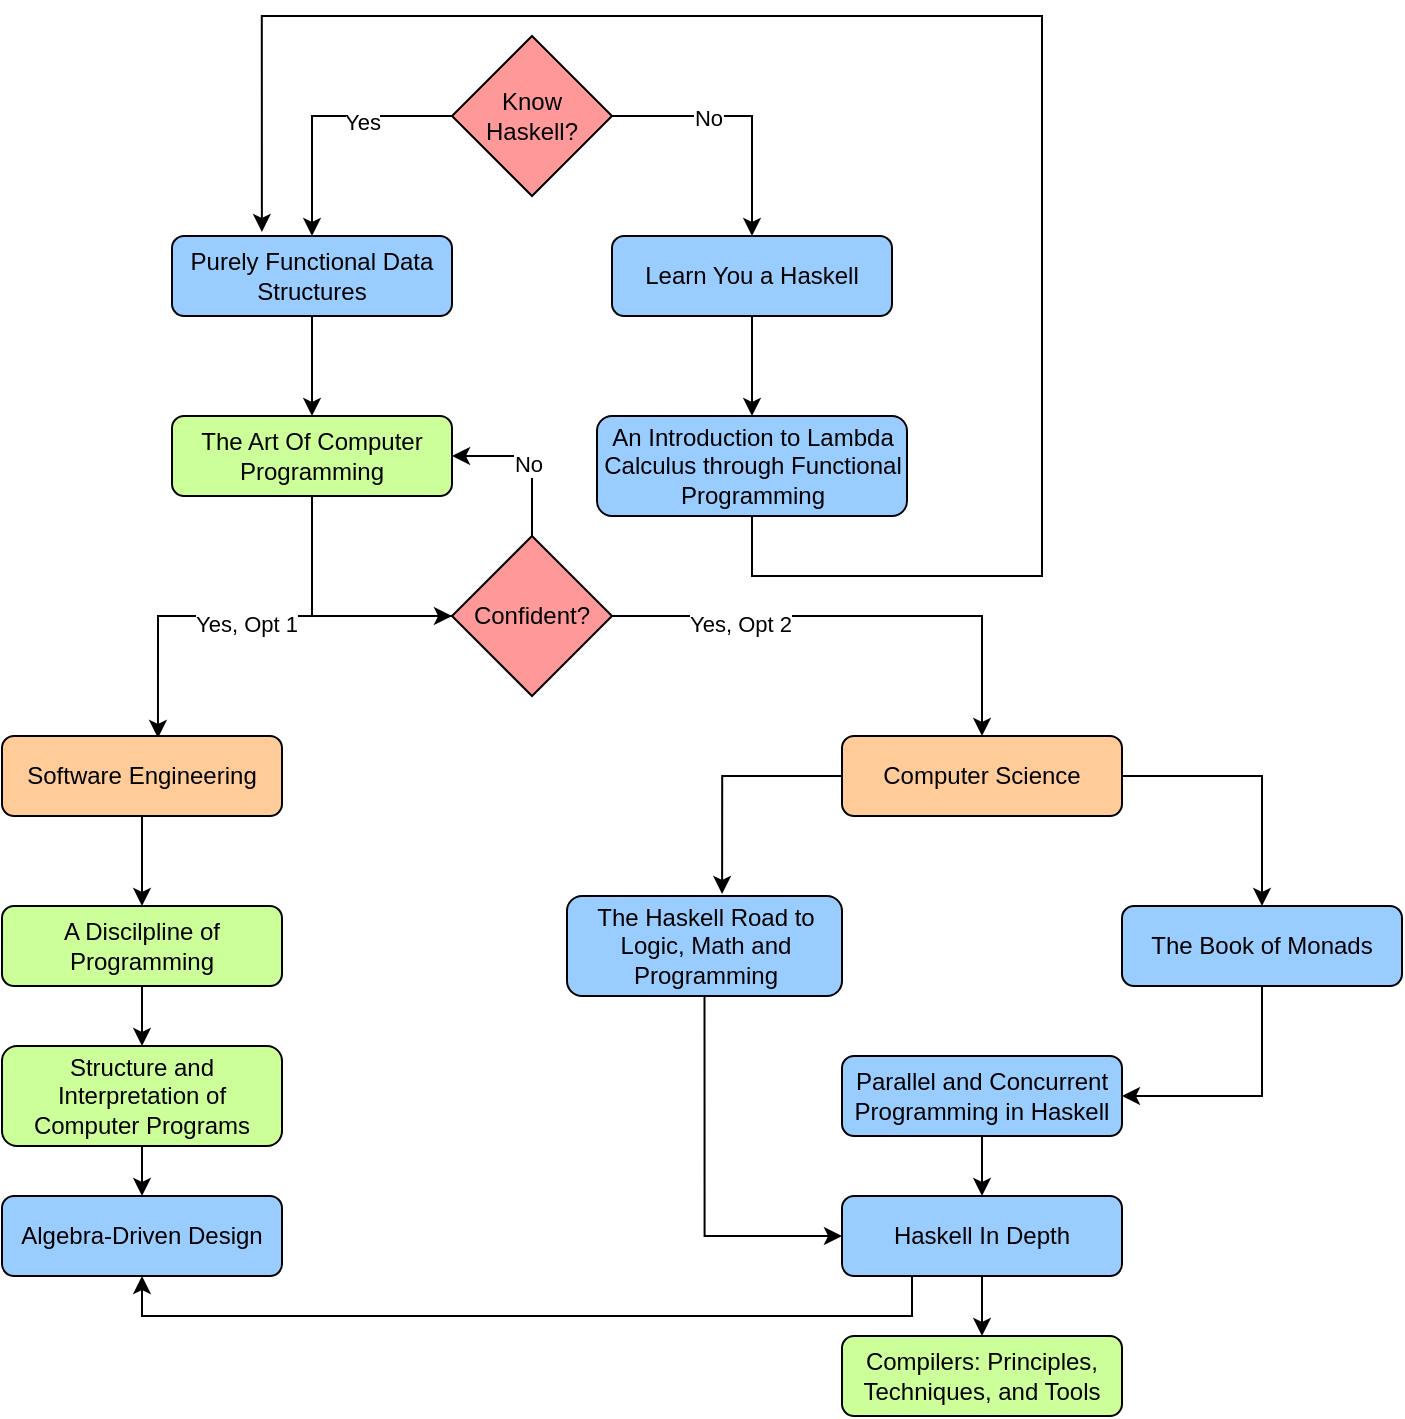 <mxfile version="17.1.3" type="github">
  <diagram id="66MhKsm92HfvM-QHQX7i" name="Page-1">
    <mxGraphModel dx="1621" dy="788" grid="1" gridSize="10" guides="1" tooltips="1" connect="1" arrows="1" fold="1" page="1" pageScale="1" pageWidth="850" pageHeight="1100" math="0" shadow="0">
      <root>
        <mxCell id="0" />
        <mxCell id="1" parent="0" />
        <mxCell id="ehSIUehwhr6paIZZ0BVh-21" style="edgeStyle=orthogonalEdgeStyle;rounded=0;orthogonalLoop=1;jettySize=auto;html=1;exitX=0;exitY=0.5;exitDx=0;exitDy=0;entryX=0.5;entryY=0;entryDx=0;entryDy=0;" parent="1" source="ehSIUehwhr6paIZZ0BVh-1" target="ehSIUehwhr6paIZZ0BVh-2" edge="1">
          <mxGeometry relative="1" as="geometry" />
        </mxCell>
        <mxCell id="ehSIUehwhr6paIZZ0BVh-23" value="Yes" style="edgeLabel;html=1;align=center;verticalAlign=middle;resizable=0;points=[];" parent="ehSIUehwhr6paIZZ0BVh-21" vertex="1" connectable="0">
          <mxGeometry x="-0.308" y="3" relative="1" as="geometry">
            <mxPoint as="offset" />
          </mxGeometry>
        </mxCell>
        <mxCell id="ehSIUehwhr6paIZZ0BVh-22" style="edgeStyle=orthogonalEdgeStyle;rounded=0;orthogonalLoop=1;jettySize=auto;html=1;exitX=1;exitY=0.5;exitDx=0;exitDy=0;entryX=0.5;entryY=0;entryDx=0;entryDy=0;" parent="1" source="ehSIUehwhr6paIZZ0BVh-1" target="ehSIUehwhr6paIZZ0BVh-5" edge="1">
          <mxGeometry relative="1" as="geometry" />
        </mxCell>
        <mxCell id="ehSIUehwhr6paIZZ0BVh-26" value="No" style="edgeLabel;html=1;align=center;verticalAlign=middle;resizable=0;points=[];" parent="ehSIUehwhr6paIZZ0BVh-22" vertex="1" connectable="0">
          <mxGeometry x="-0.262" y="-1" relative="1" as="geometry">
            <mxPoint as="offset" />
          </mxGeometry>
        </mxCell>
        <mxCell id="ehSIUehwhr6paIZZ0BVh-1" value="Know Haskell?" style="rhombus;whiteSpace=wrap;html=1;fillColor=#FF9999;" parent="1" vertex="1">
          <mxGeometry x="805" y="20" width="80" height="80" as="geometry" />
        </mxCell>
        <mxCell id="ehSIUehwhr6paIZZ0BVh-27" style="edgeStyle=orthogonalEdgeStyle;rounded=0;orthogonalLoop=1;jettySize=auto;html=1;exitX=0.5;exitY=1;exitDx=0;exitDy=0;entryX=0.5;entryY=0;entryDx=0;entryDy=0;" parent="1" source="ehSIUehwhr6paIZZ0BVh-2" target="ehSIUehwhr6paIZZ0BVh-6" edge="1">
          <mxGeometry relative="1" as="geometry" />
        </mxCell>
        <mxCell id="ehSIUehwhr6paIZZ0BVh-2" value="Purely Functional Data Structures" style="rounded=1;whiteSpace=wrap;html=1;fillColor=#99CCFF;" parent="1" vertex="1">
          <mxGeometry x="665" y="120" width="140" height="40" as="geometry" />
        </mxCell>
        <mxCell id="ehSIUehwhr6paIZZ0BVh-31" style="edgeStyle=orthogonalEdgeStyle;rounded=0;orthogonalLoop=1;jettySize=auto;html=1;exitX=0.5;exitY=1;exitDx=0;exitDy=0;entryX=0.321;entryY=-0.05;entryDx=0;entryDy=0;entryPerimeter=0;" parent="1" source="ehSIUehwhr6paIZZ0BVh-4" target="ehSIUehwhr6paIZZ0BVh-2" edge="1">
          <mxGeometry relative="1" as="geometry">
            <Array as="points">
              <mxPoint x="955" y="290" />
              <mxPoint x="1100" y="290" />
              <mxPoint x="1100" y="10" />
              <mxPoint x="710" y="10" />
            </Array>
          </mxGeometry>
        </mxCell>
        <mxCell id="ehSIUehwhr6paIZZ0BVh-4" value="An Introduction to Lambda Calculus through Functional Programming " style="rounded=1;whiteSpace=wrap;html=1;fillColor=#99CCFF;" parent="1" vertex="1">
          <mxGeometry x="877.5" y="210" width="155" height="50" as="geometry" />
        </mxCell>
        <mxCell id="ehSIUehwhr6paIZZ0BVh-28" style="edgeStyle=orthogonalEdgeStyle;rounded=0;orthogonalLoop=1;jettySize=auto;html=1;exitX=0.5;exitY=1;exitDx=0;exitDy=0;entryX=0.5;entryY=0;entryDx=0;entryDy=0;" parent="1" source="ehSIUehwhr6paIZZ0BVh-5" target="ehSIUehwhr6paIZZ0BVh-4" edge="1">
          <mxGeometry relative="1" as="geometry" />
        </mxCell>
        <mxCell id="ehSIUehwhr6paIZZ0BVh-5" value="Learn You a Haskell" style="rounded=1;whiteSpace=wrap;html=1;fillColor=#99CCFF;" parent="1" vertex="1">
          <mxGeometry x="885" y="120" width="140" height="40" as="geometry" />
        </mxCell>
        <mxCell id="ehSIUehwhr6paIZZ0BVh-29" style="edgeStyle=orthogonalEdgeStyle;rounded=0;orthogonalLoop=1;jettySize=auto;html=1;exitX=0.5;exitY=1;exitDx=0;exitDy=0;entryX=0;entryY=0.5;entryDx=0;entryDy=0;" parent="1" source="ehSIUehwhr6paIZZ0BVh-6" target="ehSIUehwhr6paIZZ0BVh-7" edge="1">
          <mxGeometry relative="1" as="geometry" />
        </mxCell>
        <mxCell id="ehSIUehwhr6paIZZ0BVh-6" value="The Art Of Computer Programming" style="rounded=1;whiteSpace=wrap;html=1;fillColor=#CCFF99;" parent="1" vertex="1">
          <mxGeometry x="665" y="210" width="140" height="40" as="geometry" />
        </mxCell>
        <mxCell id="ehSIUehwhr6paIZZ0BVh-32" style="edgeStyle=orthogonalEdgeStyle;rounded=0;orthogonalLoop=1;jettySize=auto;html=1;exitX=0;exitY=0.5;exitDx=0;exitDy=0;entryX=0.557;entryY=0.025;entryDx=0;entryDy=0;entryPerimeter=0;" parent="1" source="ehSIUehwhr6paIZZ0BVh-7" target="ehSIUehwhr6paIZZ0BVh-10" edge="1">
          <mxGeometry relative="1" as="geometry" />
        </mxCell>
        <mxCell id="ehSIUehwhr6paIZZ0BVh-34" value="Yes, Opt 1" style="edgeLabel;html=1;align=center;verticalAlign=middle;resizable=0;points=[];" parent="ehSIUehwhr6paIZZ0BVh-32" vertex="1" connectable="0">
          <mxGeometry x="-0.01" y="4" relative="1" as="geometry">
            <mxPoint as="offset" />
          </mxGeometry>
        </mxCell>
        <mxCell id="ehSIUehwhr6paIZZ0BVh-33" style="edgeStyle=orthogonalEdgeStyle;rounded=0;orthogonalLoop=1;jettySize=auto;html=1;exitX=1;exitY=0.5;exitDx=0;exitDy=0;entryX=0.5;entryY=0;entryDx=0;entryDy=0;" parent="1" source="ehSIUehwhr6paIZZ0BVh-7" target="ehSIUehwhr6paIZZ0BVh-11" edge="1">
          <mxGeometry relative="1" as="geometry" />
        </mxCell>
        <mxCell id="ehSIUehwhr6paIZZ0BVh-35" value="Yes, Opt 2" style="edgeLabel;html=1;align=center;verticalAlign=middle;resizable=0;points=[];" parent="ehSIUehwhr6paIZZ0BVh-33" vertex="1" connectable="0">
          <mxGeometry x="-0.478" y="-4" relative="1" as="geometry">
            <mxPoint as="offset" />
          </mxGeometry>
        </mxCell>
        <mxCell id="ehSIUehwhr6paIZZ0BVh-36" style="edgeStyle=orthogonalEdgeStyle;rounded=0;orthogonalLoop=1;jettySize=auto;html=1;exitX=0.5;exitY=0;exitDx=0;exitDy=0;entryX=1;entryY=0.5;entryDx=0;entryDy=0;" parent="1" source="ehSIUehwhr6paIZZ0BVh-7" target="ehSIUehwhr6paIZZ0BVh-6" edge="1">
          <mxGeometry relative="1" as="geometry">
            <Array as="points">
              <mxPoint x="845" y="230" />
            </Array>
          </mxGeometry>
        </mxCell>
        <mxCell id="ehSIUehwhr6paIZZ0BVh-40" value="No" style="edgeLabel;html=1;align=center;verticalAlign=middle;resizable=0;points=[];" parent="ehSIUehwhr6paIZZ0BVh-36" vertex="1" connectable="0">
          <mxGeometry x="-0.1" y="2" relative="1" as="geometry">
            <mxPoint as="offset" />
          </mxGeometry>
        </mxCell>
        <mxCell id="ehSIUehwhr6paIZZ0BVh-7" value="Confident?" style="rhombus;whiteSpace=wrap;html=1;fillColor=#FF9999;" parent="1" vertex="1">
          <mxGeometry x="805" y="270" width="80" height="80" as="geometry" />
        </mxCell>
        <mxCell id="dE8sYhg9LEZOt8An-8ZS-4" style="edgeStyle=orthogonalEdgeStyle;rounded=0;orthogonalLoop=1;jettySize=auto;html=1;exitX=0.5;exitY=1;exitDx=0;exitDy=0;entryX=0.5;entryY=0;entryDx=0;entryDy=0;" edge="1" parent="1" source="ehSIUehwhr6paIZZ0BVh-10" target="dE8sYhg9LEZOt8An-8ZS-3">
          <mxGeometry relative="1" as="geometry" />
        </mxCell>
        <mxCell id="ehSIUehwhr6paIZZ0BVh-10" value="Software Engineering" style="rounded=1;whiteSpace=wrap;html=1;fillColor=#FFCC99;" parent="1" vertex="1">
          <mxGeometry x="580" y="370" width="140" height="40" as="geometry" />
        </mxCell>
        <mxCell id="ehSIUehwhr6paIZZ0BVh-42" style="edgeStyle=orthogonalEdgeStyle;rounded=0;orthogonalLoop=1;jettySize=auto;html=1;exitX=0;exitY=0.5;exitDx=0;exitDy=0;entryX=0.564;entryY=-0.02;entryDx=0;entryDy=0;entryPerimeter=0;" parent="1" source="ehSIUehwhr6paIZZ0BVh-11" target="ehSIUehwhr6paIZZ0BVh-12" edge="1">
          <mxGeometry relative="1" as="geometry" />
        </mxCell>
        <mxCell id="ehSIUehwhr6paIZZ0BVh-43" style="edgeStyle=orthogonalEdgeStyle;rounded=0;orthogonalLoop=1;jettySize=auto;html=1;exitX=1;exitY=0.5;exitDx=0;exitDy=0;entryX=0.5;entryY=0;entryDx=0;entryDy=0;" parent="1" source="ehSIUehwhr6paIZZ0BVh-11" target="ehSIUehwhr6paIZZ0BVh-17" edge="1">
          <mxGeometry relative="1" as="geometry" />
        </mxCell>
        <mxCell id="ehSIUehwhr6paIZZ0BVh-11" value="Computer Science" style="rounded=1;whiteSpace=wrap;html=1;fillColor=#FFCC99;" parent="1" vertex="1">
          <mxGeometry x="1000" y="370" width="140" height="40" as="geometry" />
        </mxCell>
        <mxCell id="ehSIUehwhr6paIZZ0BVh-47" style="edgeStyle=orthogonalEdgeStyle;rounded=0;orthogonalLoop=1;jettySize=auto;html=1;exitX=0.5;exitY=1;exitDx=0;exitDy=0;entryX=0;entryY=0.5;entryDx=0;entryDy=0;" parent="1" source="ehSIUehwhr6paIZZ0BVh-12" target="ehSIUehwhr6paIZZ0BVh-18" edge="1">
          <mxGeometry relative="1" as="geometry" />
        </mxCell>
        <mxCell id="ehSIUehwhr6paIZZ0BVh-12" value="The Haskell Road to Logic, Math and Programming" style="rounded=1;whiteSpace=wrap;html=1;fillColor=#99CCFF;" parent="1" vertex="1">
          <mxGeometry x="862.5" y="450" width="137.5" height="50" as="geometry" />
        </mxCell>
        <mxCell id="ehSIUehwhr6paIZZ0BVh-13" value="Algebra-Driven Design" style="rounded=1;whiteSpace=wrap;html=1;fillColor=#99CCFF;" parent="1" vertex="1">
          <mxGeometry x="580" y="600" width="140" height="40" as="geometry" />
        </mxCell>
        <mxCell id="dE8sYhg9LEZOt8An-8ZS-6" style="edgeStyle=orthogonalEdgeStyle;rounded=0;orthogonalLoop=1;jettySize=auto;html=1;exitX=0.5;exitY=1;exitDx=0;exitDy=0;entryX=0.5;entryY=0;entryDx=0;entryDy=0;" edge="1" parent="1" source="ehSIUehwhr6paIZZ0BVh-14" target="ehSIUehwhr6paIZZ0BVh-13">
          <mxGeometry relative="1" as="geometry" />
        </mxCell>
        <mxCell id="ehSIUehwhr6paIZZ0BVh-14" value="Structure and Interpretation of Computer Programs" style="rounded=1;whiteSpace=wrap;html=1;fillColor=#CCFF99;" parent="1" vertex="1">
          <mxGeometry x="580" y="525" width="140" height="50" as="geometry" />
        </mxCell>
        <mxCell id="ehSIUehwhr6paIZZ0BVh-49" style="edgeStyle=orthogonalEdgeStyle;rounded=0;orthogonalLoop=1;jettySize=auto;html=1;exitX=0.5;exitY=1;exitDx=0;exitDy=0;entryX=0.5;entryY=0;entryDx=0;entryDy=0;" parent="1" source="ehSIUehwhr6paIZZ0BVh-15" target="ehSIUehwhr6paIZZ0BVh-18" edge="1">
          <mxGeometry relative="1" as="geometry" />
        </mxCell>
        <mxCell id="ehSIUehwhr6paIZZ0BVh-15" value="Parallel and Concurrent Programming in Haskell" style="rounded=1;whiteSpace=wrap;html=1;fillColor=#99CCFF;" parent="1" vertex="1">
          <mxGeometry x="1000" y="530" width="140" height="40" as="geometry" />
        </mxCell>
        <mxCell id="ehSIUehwhr6paIZZ0BVh-16" value="Compilers: Principles, Techniques, and Tools" style="rounded=1;whiteSpace=wrap;html=1;fillColor=#CCFF99;" parent="1" vertex="1">
          <mxGeometry x="1000" y="670" width="140" height="40" as="geometry" />
        </mxCell>
        <mxCell id="ehSIUehwhr6paIZZ0BVh-46" style="edgeStyle=orthogonalEdgeStyle;rounded=0;orthogonalLoop=1;jettySize=auto;html=1;exitX=0.5;exitY=1;exitDx=0;exitDy=0;entryX=1;entryY=0.5;entryDx=0;entryDy=0;" parent="1" source="ehSIUehwhr6paIZZ0BVh-17" target="ehSIUehwhr6paIZZ0BVh-15" edge="1">
          <mxGeometry relative="1" as="geometry" />
        </mxCell>
        <mxCell id="ehSIUehwhr6paIZZ0BVh-17" value="The Book of Monads" style="rounded=1;whiteSpace=wrap;html=1;fillColor=#99CCFF;" parent="1" vertex="1">
          <mxGeometry x="1140" y="455" width="140" height="40" as="geometry" />
        </mxCell>
        <mxCell id="ehSIUehwhr6paIZZ0BVh-50" style="edgeStyle=orthogonalEdgeStyle;rounded=0;orthogonalLoop=1;jettySize=auto;html=1;exitX=0.5;exitY=1;exitDx=0;exitDy=0;entryX=0.5;entryY=0;entryDx=0;entryDy=0;" parent="1" source="ehSIUehwhr6paIZZ0BVh-18" target="ehSIUehwhr6paIZZ0BVh-16" edge="1">
          <mxGeometry relative="1" as="geometry" />
        </mxCell>
        <mxCell id="dE8sYhg9LEZOt8An-8ZS-7" style="edgeStyle=orthogonalEdgeStyle;rounded=0;orthogonalLoop=1;jettySize=auto;html=1;exitX=0.25;exitY=1;exitDx=0;exitDy=0;entryX=0.5;entryY=1;entryDx=0;entryDy=0;" edge="1" parent="1" source="ehSIUehwhr6paIZZ0BVh-18" target="ehSIUehwhr6paIZZ0BVh-13">
          <mxGeometry relative="1" as="geometry" />
        </mxCell>
        <mxCell id="ehSIUehwhr6paIZZ0BVh-18" value="Haskell In Depth" style="rounded=1;whiteSpace=wrap;html=1;fillColor=#99CCFF;" parent="1" vertex="1">
          <mxGeometry x="1000" y="600" width="140" height="40" as="geometry" />
        </mxCell>
        <mxCell id="dE8sYhg9LEZOt8An-8ZS-5" style="edgeStyle=orthogonalEdgeStyle;rounded=0;orthogonalLoop=1;jettySize=auto;html=1;exitX=0.5;exitY=1;exitDx=0;exitDy=0;entryX=0.5;entryY=0;entryDx=0;entryDy=0;" edge="1" parent="1" source="dE8sYhg9LEZOt8An-8ZS-3" target="ehSIUehwhr6paIZZ0BVh-14">
          <mxGeometry relative="1" as="geometry" />
        </mxCell>
        <mxCell id="dE8sYhg9LEZOt8An-8ZS-3" value="A Discilpline of Programming" style="rounded=1;whiteSpace=wrap;html=1;fillColor=#CCFF99;" vertex="1" parent="1">
          <mxGeometry x="580" y="455" width="140" height="40" as="geometry" />
        </mxCell>
      </root>
    </mxGraphModel>
  </diagram>
</mxfile>
